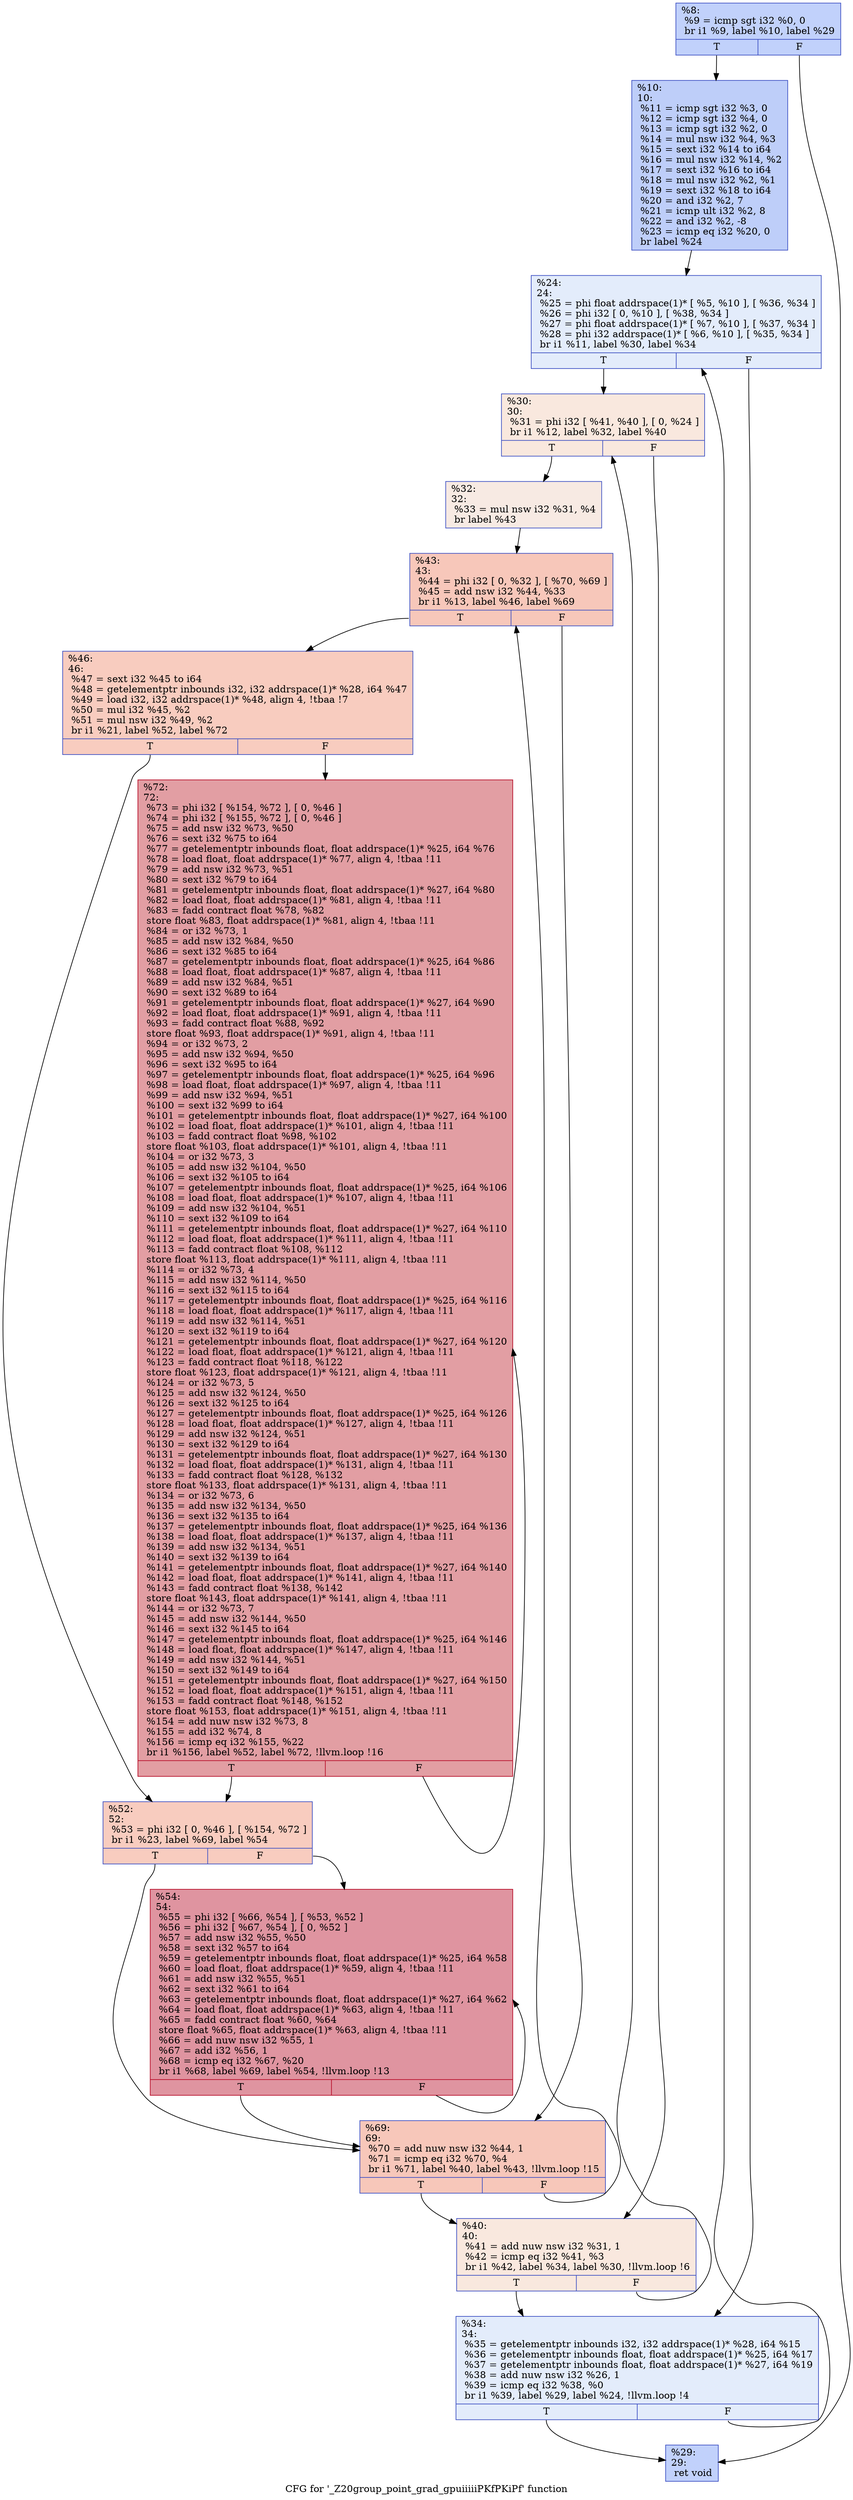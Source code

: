 digraph "CFG for '_Z20group_point_grad_gpuiiiiiPKfPKiPf' function" {
	label="CFG for '_Z20group_point_grad_gpuiiiiiPKfPKiPf' function";

	Node0x59849f0 [shape=record,color="#3d50c3ff", style=filled, fillcolor="#7396f570",label="{%8:\l  %9 = icmp sgt i32 %0, 0\l  br i1 %9, label %10, label %29\l|{<s0>T|<s1>F}}"];
	Node0x59849f0:s0 -> Node0x5983c30;
	Node0x59849f0:s1 -> Node0x59851b0;
	Node0x5983c30 [shape=record,color="#3d50c3ff", style=filled, fillcolor="#6c8ff170",label="{%10:\l10:                                               \l  %11 = icmp sgt i32 %3, 0\l  %12 = icmp sgt i32 %4, 0\l  %13 = icmp sgt i32 %2, 0\l  %14 = mul nsw i32 %4, %3\l  %15 = sext i32 %14 to i64\l  %16 = mul nsw i32 %14, %2\l  %17 = sext i32 %16 to i64\l  %18 = mul nsw i32 %2, %1\l  %19 = sext i32 %18 to i64\l  %20 = and i32 %2, 7\l  %21 = icmp ult i32 %2, 8\l  %22 = and i32 %2, -8\l  %23 = icmp eq i32 %20, 0\l  br label %24\l}"];
	Node0x5983c30 -> Node0x5985b10;
	Node0x5985b10 [shape=record,color="#3d50c3ff", style=filled, fillcolor="#bfd3f670",label="{%24:\l24:                                               \l  %25 = phi float addrspace(1)* [ %5, %10 ], [ %36, %34 ]\l  %26 = phi i32 [ 0, %10 ], [ %38, %34 ]\l  %27 = phi float addrspace(1)* [ %7, %10 ], [ %37, %34 ]\l  %28 = phi i32 addrspace(1)* [ %6, %10 ], [ %35, %34 ]\l  br i1 %11, label %30, label %34\l|{<s0>T|<s1>F}}"];
	Node0x5985b10:s0 -> Node0x59860a0;
	Node0x5985b10:s1 -> Node0x5985c00;
	Node0x59851b0 [shape=record,color="#3d50c3ff", style=filled, fillcolor="#7396f570",label="{%29:\l29:                                               \l  ret void\l}"];
	Node0x59860a0 [shape=record,color="#3d50c3ff", style=filled, fillcolor="#f2cab570",label="{%30:\l30:                                               \l  %31 = phi i32 [ %41, %40 ], [ 0, %24 ]\l  br i1 %12, label %32, label %40\l|{<s0>T|<s1>F}}"];
	Node0x59860a0:s0 -> Node0x5986360;
	Node0x59860a0:s1 -> Node0x5986260;
	Node0x5986360 [shape=record,color="#3d50c3ff", style=filled, fillcolor="#eed0c070",label="{%32:\l32:                                               \l  %33 = mul nsw i32 %31, %4\l  br label %43\l}"];
	Node0x5986360 -> Node0x59856c0;
	Node0x5985c00 [shape=record,color="#3d50c3ff", style=filled, fillcolor="#bfd3f670",label="{%34:\l34:                                               \l  %35 = getelementptr inbounds i32, i32 addrspace(1)* %28, i64 %15\l  %36 = getelementptr inbounds float, float addrspace(1)* %25, i64 %17\l  %37 = getelementptr inbounds float, float addrspace(1)* %27, i64 %19\l  %38 = add nuw nsw i32 %26, 1\l  %39 = icmp eq i32 %38, %0\l  br i1 %39, label %29, label %24, !llvm.loop !4\l|{<s0>T|<s1>F}}"];
	Node0x5985c00:s0 -> Node0x59851b0;
	Node0x5985c00:s1 -> Node0x5985b10;
	Node0x5986260 [shape=record,color="#3d50c3ff", style=filled, fillcolor="#f2cab570",label="{%40:\l40:                                               \l  %41 = add nuw nsw i32 %31, 1\l  %42 = icmp eq i32 %41, %3\l  br i1 %42, label %34, label %30, !llvm.loop !6\l|{<s0>T|<s1>F}}"];
	Node0x5986260:s0 -> Node0x5985c00;
	Node0x5986260:s1 -> Node0x59860a0;
	Node0x59856c0 [shape=record,color="#3d50c3ff", style=filled, fillcolor="#ec7f6370",label="{%43:\l43:                                               \l  %44 = phi i32 [ 0, %32 ], [ %70, %69 ]\l  %45 = add nsw i32 %44, %33\l  br i1 %13, label %46, label %69\l|{<s0>T|<s1>F}}"];
	Node0x59856c0:s0 -> Node0x5987930;
	Node0x59856c0:s1 -> Node0x5985f80;
	Node0x5987930 [shape=record,color="#3d50c3ff", style=filled, fillcolor="#f08b6e70",label="{%46:\l46:                                               \l  %47 = sext i32 %45 to i64\l  %48 = getelementptr inbounds i32, i32 addrspace(1)* %28, i64 %47\l  %49 = load i32, i32 addrspace(1)* %48, align 4, !tbaa !7\l  %50 = mul i32 %45, %2\l  %51 = mul nsw i32 %49, %2\l  br i1 %21, label %52, label %72\l|{<s0>T|<s1>F}}"];
	Node0x5987930:s0 -> Node0x5987e10;
	Node0x5987930:s1 -> Node0x5987ea0;
	Node0x5987e10 [shape=record,color="#3d50c3ff", style=filled, fillcolor="#f08b6e70",label="{%52:\l52:                                               \l  %53 = phi i32 [ 0, %46 ], [ %154, %72 ]\l  br i1 %23, label %69, label %54\l|{<s0>T|<s1>F}}"];
	Node0x5987e10:s0 -> Node0x5985f80;
	Node0x5987e10:s1 -> Node0x5988090;
	Node0x5988090 [shape=record,color="#b70d28ff", style=filled, fillcolor="#b70d2870",label="{%54:\l54:                                               \l  %55 = phi i32 [ %66, %54 ], [ %53, %52 ]\l  %56 = phi i32 [ %67, %54 ], [ 0, %52 ]\l  %57 = add nsw i32 %55, %50\l  %58 = sext i32 %57 to i64\l  %59 = getelementptr inbounds float, float addrspace(1)* %25, i64 %58\l  %60 = load float, float addrspace(1)* %59, align 4, !tbaa !11\l  %61 = add nsw i32 %55, %51\l  %62 = sext i32 %61 to i64\l  %63 = getelementptr inbounds float, float addrspace(1)* %27, i64 %62\l  %64 = load float, float addrspace(1)* %63, align 4, !tbaa !11\l  %65 = fadd contract float %60, %64\l  store float %65, float addrspace(1)* %63, align 4, !tbaa !11\l  %66 = add nuw nsw i32 %55, 1\l  %67 = add i32 %56, 1\l  %68 = icmp eq i32 %67, %20\l  br i1 %68, label %69, label %54, !llvm.loop !13\l|{<s0>T|<s1>F}}"];
	Node0x5988090:s0 -> Node0x5985f80;
	Node0x5988090:s1 -> Node0x5988090;
	Node0x5985f80 [shape=record,color="#3d50c3ff", style=filled, fillcolor="#ec7f6370",label="{%69:\l69:                                               \l  %70 = add nuw nsw i32 %44, 1\l  %71 = icmp eq i32 %70, %4\l  br i1 %71, label %40, label %43, !llvm.loop !15\l|{<s0>T|<s1>F}}"];
	Node0x5985f80:s0 -> Node0x5986260;
	Node0x5985f80:s1 -> Node0x59856c0;
	Node0x5987ea0 [shape=record,color="#b70d28ff", style=filled, fillcolor="#be242e70",label="{%72:\l72:                                               \l  %73 = phi i32 [ %154, %72 ], [ 0, %46 ]\l  %74 = phi i32 [ %155, %72 ], [ 0, %46 ]\l  %75 = add nsw i32 %73, %50\l  %76 = sext i32 %75 to i64\l  %77 = getelementptr inbounds float, float addrspace(1)* %25, i64 %76\l  %78 = load float, float addrspace(1)* %77, align 4, !tbaa !11\l  %79 = add nsw i32 %73, %51\l  %80 = sext i32 %79 to i64\l  %81 = getelementptr inbounds float, float addrspace(1)* %27, i64 %80\l  %82 = load float, float addrspace(1)* %81, align 4, !tbaa !11\l  %83 = fadd contract float %78, %82\l  store float %83, float addrspace(1)* %81, align 4, !tbaa !11\l  %84 = or i32 %73, 1\l  %85 = add nsw i32 %84, %50\l  %86 = sext i32 %85 to i64\l  %87 = getelementptr inbounds float, float addrspace(1)* %25, i64 %86\l  %88 = load float, float addrspace(1)* %87, align 4, !tbaa !11\l  %89 = add nsw i32 %84, %51\l  %90 = sext i32 %89 to i64\l  %91 = getelementptr inbounds float, float addrspace(1)* %27, i64 %90\l  %92 = load float, float addrspace(1)* %91, align 4, !tbaa !11\l  %93 = fadd contract float %88, %92\l  store float %93, float addrspace(1)* %91, align 4, !tbaa !11\l  %94 = or i32 %73, 2\l  %95 = add nsw i32 %94, %50\l  %96 = sext i32 %95 to i64\l  %97 = getelementptr inbounds float, float addrspace(1)* %25, i64 %96\l  %98 = load float, float addrspace(1)* %97, align 4, !tbaa !11\l  %99 = add nsw i32 %94, %51\l  %100 = sext i32 %99 to i64\l  %101 = getelementptr inbounds float, float addrspace(1)* %27, i64 %100\l  %102 = load float, float addrspace(1)* %101, align 4, !tbaa !11\l  %103 = fadd contract float %98, %102\l  store float %103, float addrspace(1)* %101, align 4, !tbaa !11\l  %104 = or i32 %73, 3\l  %105 = add nsw i32 %104, %50\l  %106 = sext i32 %105 to i64\l  %107 = getelementptr inbounds float, float addrspace(1)* %25, i64 %106\l  %108 = load float, float addrspace(1)* %107, align 4, !tbaa !11\l  %109 = add nsw i32 %104, %51\l  %110 = sext i32 %109 to i64\l  %111 = getelementptr inbounds float, float addrspace(1)* %27, i64 %110\l  %112 = load float, float addrspace(1)* %111, align 4, !tbaa !11\l  %113 = fadd contract float %108, %112\l  store float %113, float addrspace(1)* %111, align 4, !tbaa !11\l  %114 = or i32 %73, 4\l  %115 = add nsw i32 %114, %50\l  %116 = sext i32 %115 to i64\l  %117 = getelementptr inbounds float, float addrspace(1)* %25, i64 %116\l  %118 = load float, float addrspace(1)* %117, align 4, !tbaa !11\l  %119 = add nsw i32 %114, %51\l  %120 = sext i32 %119 to i64\l  %121 = getelementptr inbounds float, float addrspace(1)* %27, i64 %120\l  %122 = load float, float addrspace(1)* %121, align 4, !tbaa !11\l  %123 = fadd contract float %118, %122\l  store float %123, float addrspace(1)* %121, align 4, !tbaa !11\l  %124 = or i32 %73, 5\l  %125 = add nsw i32 %124, %50\l  %126 = sext i32 %125 to i64\l  %127 = getelementptr inbounds float, float addrspace(1)* %25, i64 %126\l  %128 = load float, float addrspace(1)* %127, align 4, !tbaa !11\l  %129 = add nsw i32 %124, %51\l  %130 = sext i32 %129 to i64\l  %131 = getelementptr inbounds float, float addrspace(1)* %27, i64 %130\l  %132 = load float, float addrspace(1)* %131, align 4, !tbaa !11\l  %133 = fadd contract float %128, %132\l  store float %133, float addrspace(1)* %131, align 4, !tbaa !11\l  %134 = or i32 %73, 6\l  %135 = add nsw i32 %134, %50\l  %136 = sext i32 %135 to i64\l  %137 = getelementptr inbounds float, float addrspace(1)* %25, i64 %136\l  %138 = load float, float addrspace(1)* %137, align 4, !tbaa !11\l  %139 = add nsw i32 %134, %51\l  %140 = sext i32 %139 to i64\l  %141 = getelementptr inbounds float, float addrspace(1)* %27, i64 %140\l  %142 = load float, float addrspace(1)* %141, align 4, !tbaa !11\l  %143 = fadd contract float %138, %142\l  store float %143, float addrspace(1)* %141, align 4, !tbaa !11\l  %144 = or i32 %73, 7\l  %145 = add nsw i32 %144, %50\l  %146 = sext i32 %145 to i64\l  %147 = getelementptr inbounds float, float addrspace(1)* %25, i64 %146\l  %148 = load float, float addrspace(1)* %147, align 4, !tbaa !11\l  %149 = add nsw i32 %144, %51\l  %150 = sext i32 %149 to i64\l  %151 = getelementptr inbounds float, float addrspace(1)* %27, i64 %150\l  %152 = load float, float addrspace(1)* %151, align 4, !tbaa !11\l  %153 = fadd contract float %148, %152\l  store float %153, float addrspace(1)* %151, align 4, !tbaa !11\l  %154 = add nuw nsw i32 %73, 8\l  %155 = add i32 %74, 8\l  %156 = icmp eq i32 %155, %22\l  br i1 %156, label %52, label %72, !llvm.loop !16\l|{<s0>T|<s1>F}}"];
	Node0x5987ea0:s0 -> Node0x5987e10;
	Node0x5987ea0:s1 -> Node0x5987ea0;
}
